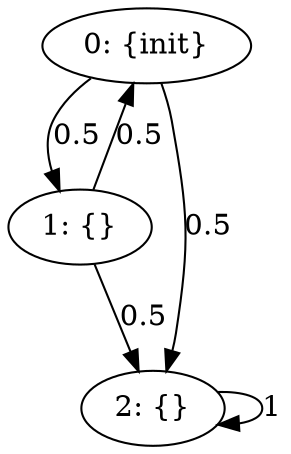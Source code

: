 digraph model {
	0 [ label = "0: {init}" ];
	1 [ label = "1: {}" ];
	2 [ label = "2: {}" ];
	0 -> 1 [ label= "0.5" ];
	0 -> 2 [ label= "0.5" ];
	1 -> 0 [ label= "0.5" ];
	1 -> 2 [ label= "0.5" ];
	2 -> 2 [ label= "1" ];
}
